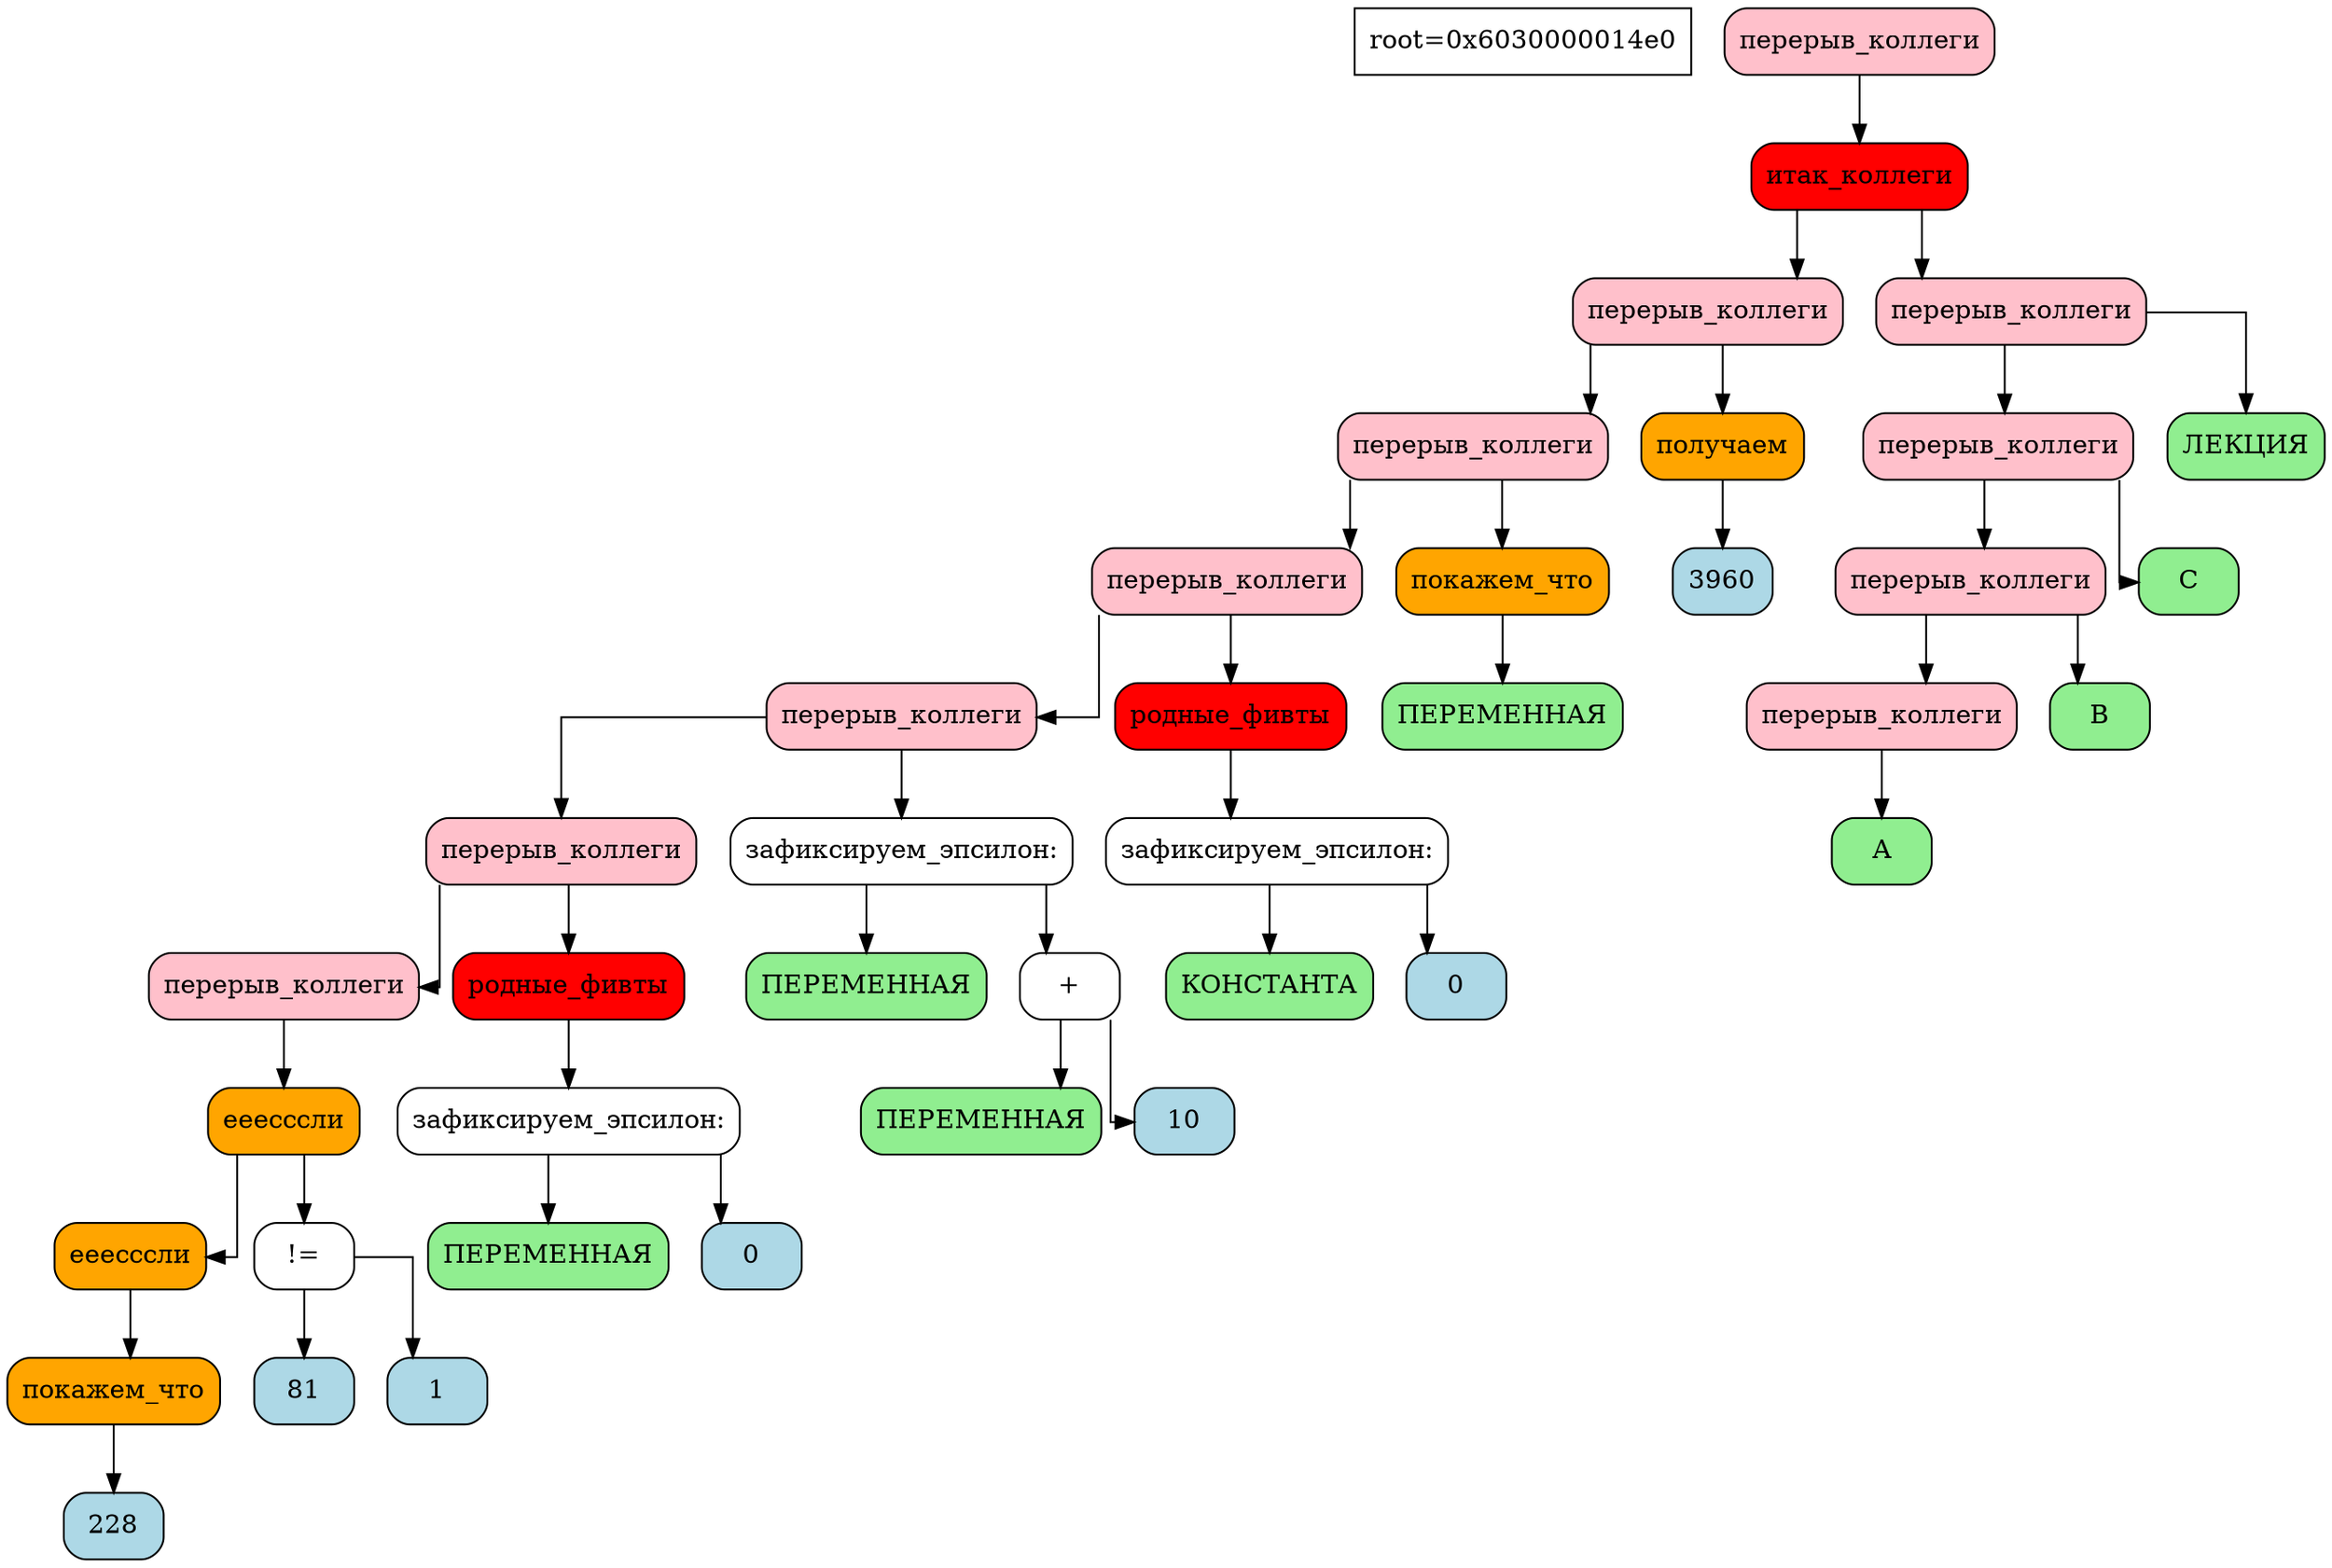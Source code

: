 digraph tree{
    node[shape=record,fontsize=14];
    splines=ortho
    info[label="root=0x6030000014e0"]

  	node0x6030000014e0[shape=Mrecord,style="rounded,filled",fillcolor="pink",label="перерыв_коллеги"]
	node0x6030000014e0[shape=Mrecord,style="rounded,filled",fillcolor="pink",label="перерыв_коллеги"]
	node0x6030000014e0->node0x6030000014b0
	node0x6030000014b0[shape=Mrecord,style="rounded,filled",fillcolor="red",label="итак_коллеги"]
	node0x6030000014b0->node0x603000001450
	node0x603000001450[shape=Mrecord,style="rounded,filled",fillcolor="pink",label="перерыв_коллеги"]
	node0x603000001450->node0x603000001360
	node0x603000001360[shape=Mrecord,style="rounded,filled",fillcolor="pink",label="перерыв_коллеги"]
	node0x603000001360->node0x6030000012a0
	node0x6030000012a0[shape=Mrecord,style="rounded,filled",fillcolor="pink",label="перерыв_коллеги"]
	node0x6030000012a0->node0x603000001120
	node0x603000001120[shape=Mrecord,style="rounded,filled",fillcolor="pink",label="перерыв_коллеги"]
	node0x603000001120->node0x603000000fd0
	node0x603000000fd0[shape=Mrecord,style="rounded,filled",fillcolor="pink",label="перерыв_коллеги"]
	node0x603000000fd0->node0x603000000e80
	node0x603000000e80[shape=Mrecord,style="rounded,filled",fillcolor="pink",label="перерыв_коллеги"]
	node0x603000000e80[shape=Mrecord,style="rounded,filled",fillcolor="pink",label="перерыв_коллеги"]
	node0x603000000e80->node0x603000000e50
	node0x603000000e50[shape=Mrecord,style="rounded,filled",fillcolor="orange",label="ееесссли"]
	node0x603000000e50->node0x603000000e20
	node0x603000000e20[shape=Mrecord,style="rounded,filled",fillcolor="orange",label="ееесссли"]
	node0x603000000e20->node0x603000000df0
	node0x603000000df0[shape=Mrecord,style="rounded,filled",fillcolor="orange",label="покажем_что"]
	node0x603000000df0->node0x603000000dc0
	node0x603000000dc0[shape=Mrecord,style="rounded,filled",fillcolor="lightblue",label="228"]
	node0x603000000dc0[shape=Mrecord,style="rounded,filled",fillcolor="lightblue",label="228"]
	node0x603000000df0[shape=Mrecord,style="rounded,filled",fillcolor="orange",label="покажем_что"]
	node0x603000000e20[shape=Mrecord,style="rounded,filled",fillcolor="orange",label="ееесссли"]
	node0x603000000e50[shape=Mrecord,style="rounded,filled",fillcolor="orange",label="ееесссли"]
	node0x603000000e50->node0x603000000d90
	node0x603000000d90[shape=Mrecord,style="rounded,filled",fillcolor="white",label="!="]
	node0x603000000d90->node0x603000000d30
	node0x603000000d30[shape=Mrecord,style="rounded,filled",fillcolor="lightblue",label="81"]
	node0x603000000d30[shape=Mrecord,style="rounded,filled",fillcolor="lightblue",label="81"]
	node0x603000000d90[shape=Mrecord,style="rounded,filled",fillcolor="white",label="!="]
	node0x603000000d90->node0x603000000d60
	node0x603000000d60[shape=Mrecord,style="rounded,filled",fillcolor="lightblue",label="1"]
	node0x603000000d60[shape=Mrecord,style="rounded,filled",fillcolor="lightblue",label="1"]
	node0x603000000fd0[shape=Mrecord,style="rounded,filled",fillcolor="pink",label="перерыв_коллеги"]
	node0x603000000fd0->node0x603000000fa0
	node0x603000000fa0[shape=Mrecord,style="rounded,filled",fillcolor="red",label="родные_фивты"]
	node0x603000000fa0->node0x603000000f70
	node0x603000000f70[shape=Mrecord,style="rounded,filled",fillcolor="white",label="зафиксируем_эпсилон:"]
	node0x603000000f70->node0x603000000eb0
	node0x603000000eb0[shape=Mrecord,style="rounded,filled",fillcolor="lightgreen",label="ПЕРЕМЕННАЯ"]
	node0x603000000eb0[shape=Mrecord,style="rounded,filled",fillcolor="lightgreen",label="ПЕРЕМЕННАЯ"]
	node0x603000000f70[shape=Mrecord,style="rounded,filled",fillcolor="white",label="зафиксируем_эпсилон:"]
	node0x603000000f70->node0x603000000f40
	node0x603000000f40[shape=Mrecord,style="rounded,filled",fillcolor="lightblue",label="0"]
	node0x603000000f40[shape=Mrecord,style="rounded,filled",fillcolor="lightblue",label="0"]
	node0x603000000fa0[shape=Mrecord,style="rounded,filled",fillcolor="red",label="родные_фивты"]
	node0x603000001120[shape=Mrecord,style="rounded,filled",fillcolor="pink",label="перерыв_коллеги"]
	node0x603000001120->node0x6030000010f0
	node0x6030000010f0[shape=Mrecord,style="rounded,filled",fillcolor="white",label="зафиксируем_эпсилон:"]
	node0x6030000010f0->node0x603000001000
	node0x603000001000[shape=Mrecord,style="rounded,filled",fillcolor="lightgreen",label="ПЕРЕМЕННАЯ"]
	node0x603000001000[shape=Mrecord,style="rounded,filled",fillcolor="lightgreen",label="ПЕРЕМЕННАЯ"]
	node0x6030000010f0[shape=Mrecord,style="rounded,filled",fillcolor="white",label="зафиксируем_эпсилон:"]
	node0x6030000010f0->node0x6030000010c0
	node0x6030000010c0[shape=Mrecord,style="rounded,filled",fillcolor="white",label="+"]
	node0x6030000010c0->node0x603000001060
	node0x603000001060[shape=Mrecord,style="rounded,filled",fillcolor="lightgreen",label="ПЕРЕМЕННАЯ"]
	node0x603000001060[shape=Mrecord,style="rounded,filled",fillcolor="lightgreen",label="ПЕРЕМЕННАЯ"]
	node0x6030000010c0[shape=Mrecord,style="rounded,filled",fillcolor="white",label="+"]
	node0x6030000010c0->node0x603000001090
	node0x603000001090[shape=Mrecord,style="rounded,filled",fillcolor="lightblue",label="10"]
	node0x603000001090[shape=Mrecord,style="rounded,filled",fillcolor="lightblue",label="10"]
	node0x6030000012a0[shape=Mrecord,style="rounded,filled",fillcolor="pink",label="перерыв_коллеги"]
	node0x6030000012a0->node0x603000001270
	node0x603000001270[shape=Mrecord,style="rounded,filled",fillcolor="red",label="родные_фивты"]
	node0x603000001270->node0x603000001240
	node0x603000001240[shape=Mrecord,style="rounded,filled",fillcolor="white",label="зафиксируем_эпсилон:"]
	node0x603000001240->node0x603000001150
	node0x603000001150[shape=Mrecord,style="rounded,filled",fillcolor="lightgreen",label="КОНСТАНТА"]
	node0x603000001150[shape=Mrecord,style="rounded,filled",fillcolor="lightgreen",label="КОНСТАНТА"]
	node0x603000001240[shape=Mrecord,style="rounded,filled",fillcolor="white",label="зафиксируем_эпсилон:"]
	node0x603000001240->node0x603000001210
	node0x603000001210[shape=Mrecord,style="rounded,filled",fillcolor="lightblue",label="0"]
	node0x603000001210[shape=Mrecord,style="rounded,filled",fillcolor="lightblue",label="0"]
	node0x603000001270[shape=Mrecord,style="rounded,filled",fillcolor="red",label="родные_фивты"]
	node0x603000001360[shape=Mrecord,style="rounded,filled",fillcolor="pink",label="перерыв_коллеги"]
	node0x603000001360->node0x603000001330
	node0x603000001330[shape=Mrecord,style="rounded,filled",fillcolor="orange",label="покажем_что"]
	node0x603000001330->node0x603000001300
	node0x603000001300[shape=Mrecord,style="rounded,filled",fillcolor="lightgreen",label="ПЕРЕМЕННАЯ"]
	node0x603000001300[shape=Mrecord,style="rounded,filled",fillcolor="lightgreen",label="ПЕРЕМЕННАЯ"]
	node0x603000001330[shape=Mrecord,style="rounded,filled",fillcolor="orange",label="покажем_что"]
	node0x603000001450[shape=Mrecord,style="rounded,filled",fillcolor="pink",label="перерыв_коллеги"]
	node0x603000001450->node0x603000001420
	node0x603000001420[shape=Mrecord,style="rounded,filled",fillcolor="orange",label="получаем"]
	node0x603000001420->node0x6030000013f0
	node0x6030000013f0[shape=Mrecord,style="rounded,filled",fillcolor="lightblue",label="3960"]
	node0x6030000013f0[shape=Mrecord,style="rounded,filled",fillcolor="lightblue",label="3960"]
	node0x603000001420[shape=Mrecord,style="rounded,filled",fillcolor="orange",label="получаем"]
	node0x6030000014b0[shape=Mrecord,style="rounded,filled",fillcolor="red",label="итак_коллеги"]
	node0x6030000014b0->node0x603000001480
	node0x603000001480[shape=Mrecord,style="rounded,filled",fillcolor="pink",label="перерыв_коллеги"]
	node0x603000001480->node0x603000000ca0
	node0x603000000ca0[shape=Mrecord,style="rounded,filled",fillcolor="pink",label="перерыв_коллеги"]
	node0x603000000ca0->node0x603000000c40
	node0x603000000c40[shape=Mrecord,style="rounded,filled",fillcolor="pink",label="перерыв_коллеги"]
	node0x603000000c40->node0x603000000be0
	node0x603000000be0[shape=Mrecord,style="rounded,filled",fillcolor="pink",label="перерыв_коллеги"]
	node0x603000000be0[shape=Mrecord,style="rounded,filled",fillcolor="pink",label="перерыв_коллеги"]
	node0x603000000be0->node0x603000000bb0
	node0x603000000bb0[shape=Mrecord,style="rounded,filled",fillcolor="lightgreen",label="A"]
	node0x603000000bb0[shape=Mrecord,style="rounded,filled",fillcolor="lightgreen",label="A"]
	node0x603000000c40[shape=Mrecord,style="rounded,filled",fillcolor="pink",label="перерыв_коллеги"]
	node0x603000000c40->node0x603000000c10
	node0x603000000c10[shape=Mrecord,style="rounded,filled",fillcolor="lightgreen",label="B"]
	node0x603000000c10[shape=Mrecord,style="rounded,filled",fillcolor="lightgreen",label="B"]
	node0x603000000ca0[shape=Mrecord,style="rounded,filled",fillcolor="pink",label="перерыв_коллеги"]
	node0x603000000ca0->node0x603000000c70
	node0x603000000c70[shape=Mrecord,style="rounded,filled",fillcolor="lightgreen",label="C"]
	node0x603000000c70[shape=Mrecord,style="rounded,filled",fillcolor="lightgreen",label="C"]
	node0x603000001480[shape=Mrecord,style="rounded,filled",fillcolor="pink",label="перерыв_коллеги"]
	node0x603000001480->node0x603000000b80
	node0x603000000b80[shape=Mrecord,style="rounded,filled",fillcolor="lightgreen",label="ЛЕКЦИЯ"]
	node0x603000000b80[shape=Mrecord,style="rounded,filled",fillcolor="lightgreen",label="ЛЕКЦИЯ"]

}